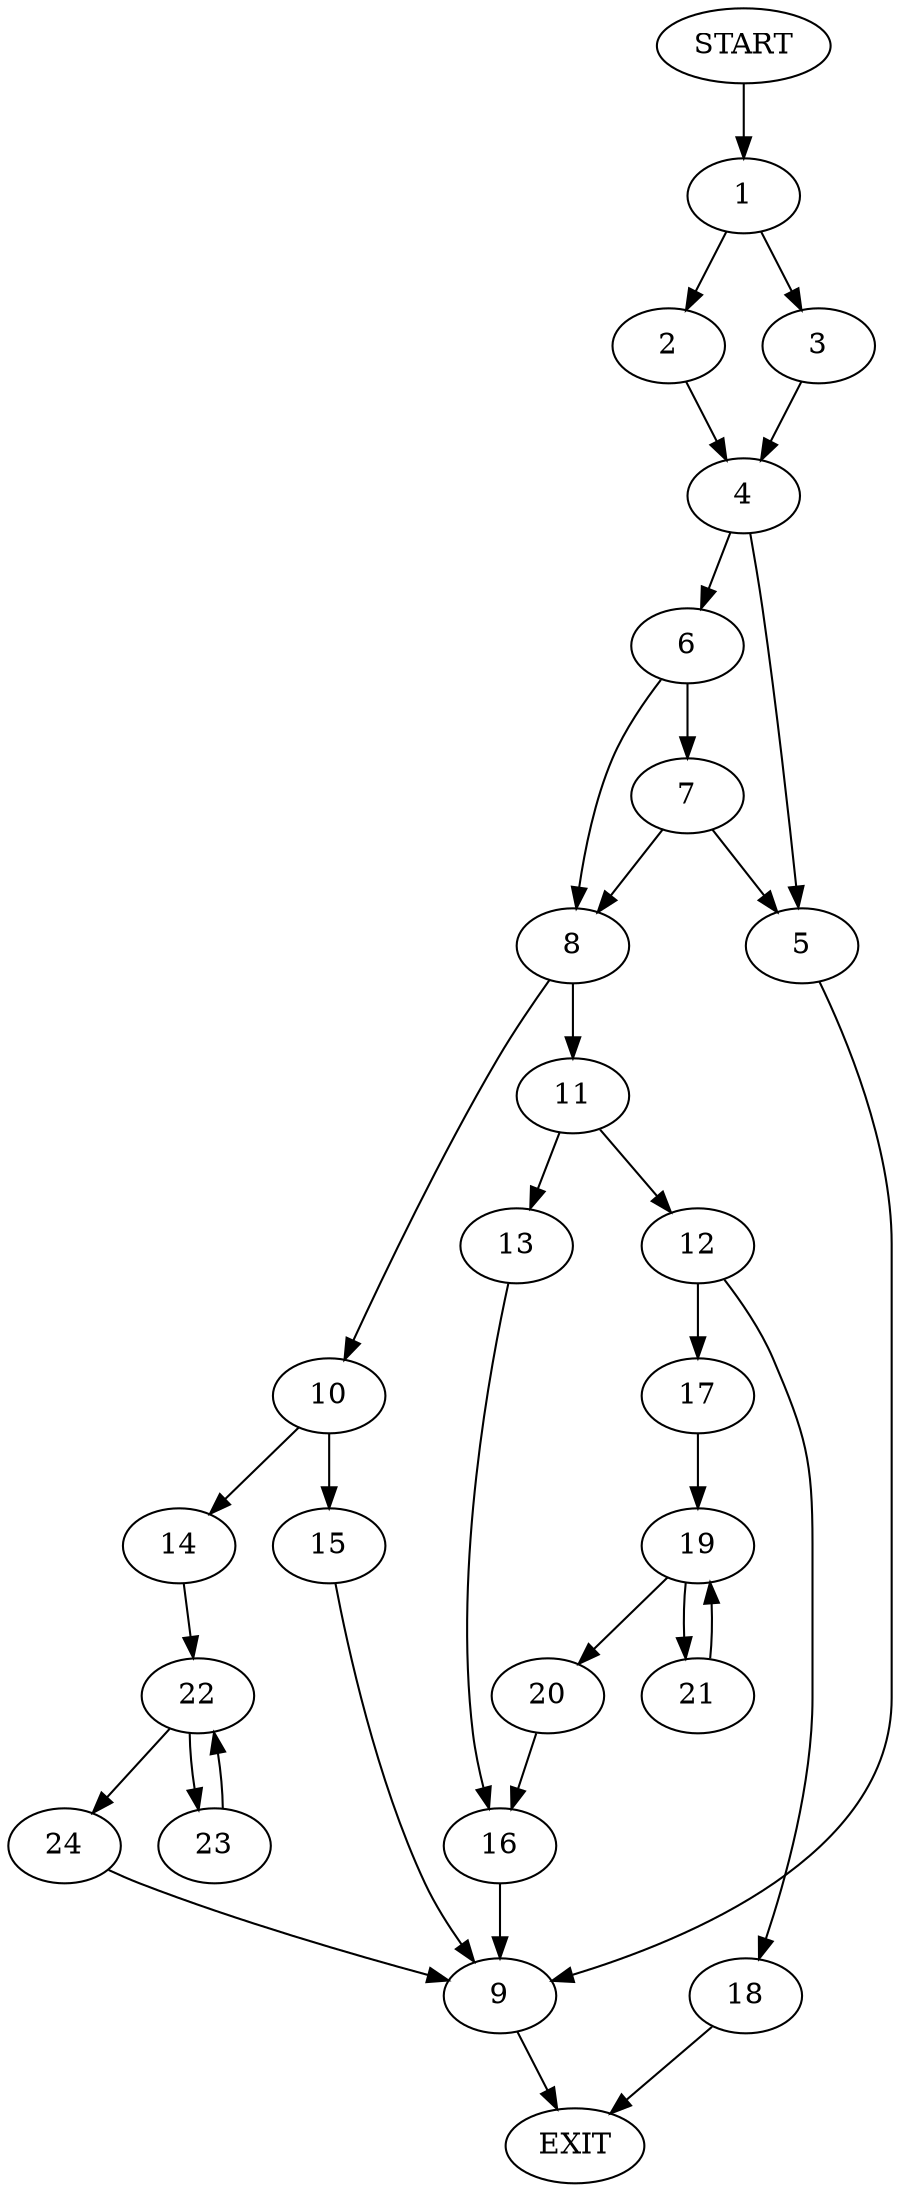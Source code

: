 digraph {
0 [label="START"]
25 [label="EXIT"]
0 -> 1
1 -> 2
1 -> 3
2 -> 4
3 -> 4
4 -> 5
4 -> 6
6 -> 7
6 -> 8
5 -> 9
8 -> 10
8 -> 11
7 -> 5
7 -> 8
9 -> 25
11 -> 12
11 -> 13
10 -> 14
10 -> 15
13 -> 16
12 -> 17
12 -> 18
16 -> 9
17 -> 19
18 -> 25
19 -> 20
19 -> 21
21 -> 19
20 -> 16
15 -> 9
14 -> 22
22 -> 23
22 -> 24
23 -> 22
24 -> 9
}
